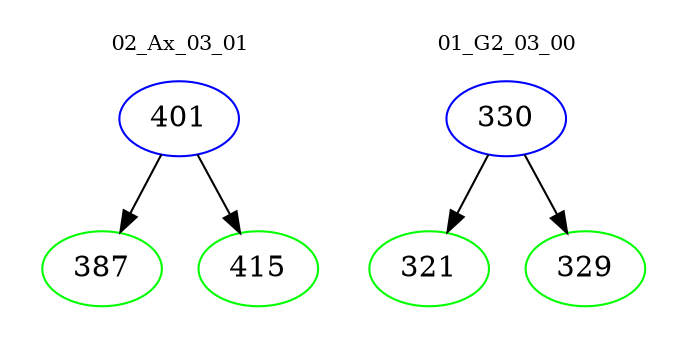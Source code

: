 digraph{
subgraph cluster_0 {
color = white
label = "02_Ax_03_01";
fontsize=10;
T0_401 [label="401", color="blue"]
T0_401 -> T0_387 [color="black"]
T0_387 [label="387", color="green"]
T0_401 -> T0_415 [color="black"]
T0_415 [label="415", color="green"]
}
subgraph cluster_1 {
color = white
label = "01_G2_03_00";
fontsize=10;
T1_330 [label="330", color="blue"]
T1_330 -> T1_321 [color="black"]
T1_321 [label="321", color="green"]
T1_330 -> T1_329 [color="black"]
T1_329 [label="329", color="green"]
}
}
